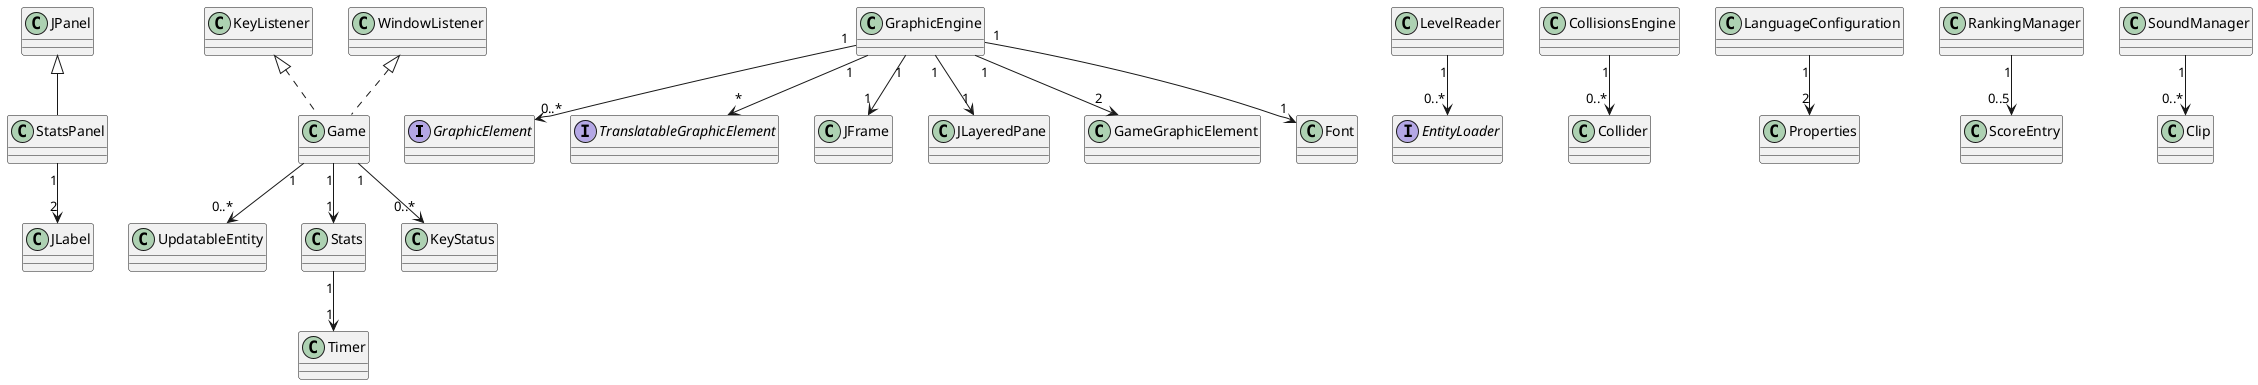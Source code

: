 @startuml
interface GraphicElement
interface TranslatableGraphicElement
interface EntityLoader

Game .u.|> WindowListener
Game .u.|> KeyListener
Game "1" --> "0..*" UpdatableEntity
Game "1" --> "1" Stats
Game "1" --> "0..*" KeyStatus

CollisionsEngine "1" --> "0..*" Collider

GraphicEngine "1" --> "1" JFrame
GraphicEngine "1" --> "1" JLayeredPane
GraphicEngine "1" --> "0..*" GraphicElement
GraphicEngine "1" --> "*" TranslatableGraphicElement
GraphicEngine "1" --> "2" GameGraphicElement
GraphicEngine "1" --> "1" Font

LanguageConfiguration "1" --> "2" Properties

LevelReader "1" --> "0..*" EntityLoader

RankingManager "1" --> "0..5" ScoreEntry

SoundManager "1" --> "0..*" Clip

Stats "1" --> "1" Timer

StatsPanel -u-|> JPanel
StatsPanel "1" --> "2" JLabel
@enduml
